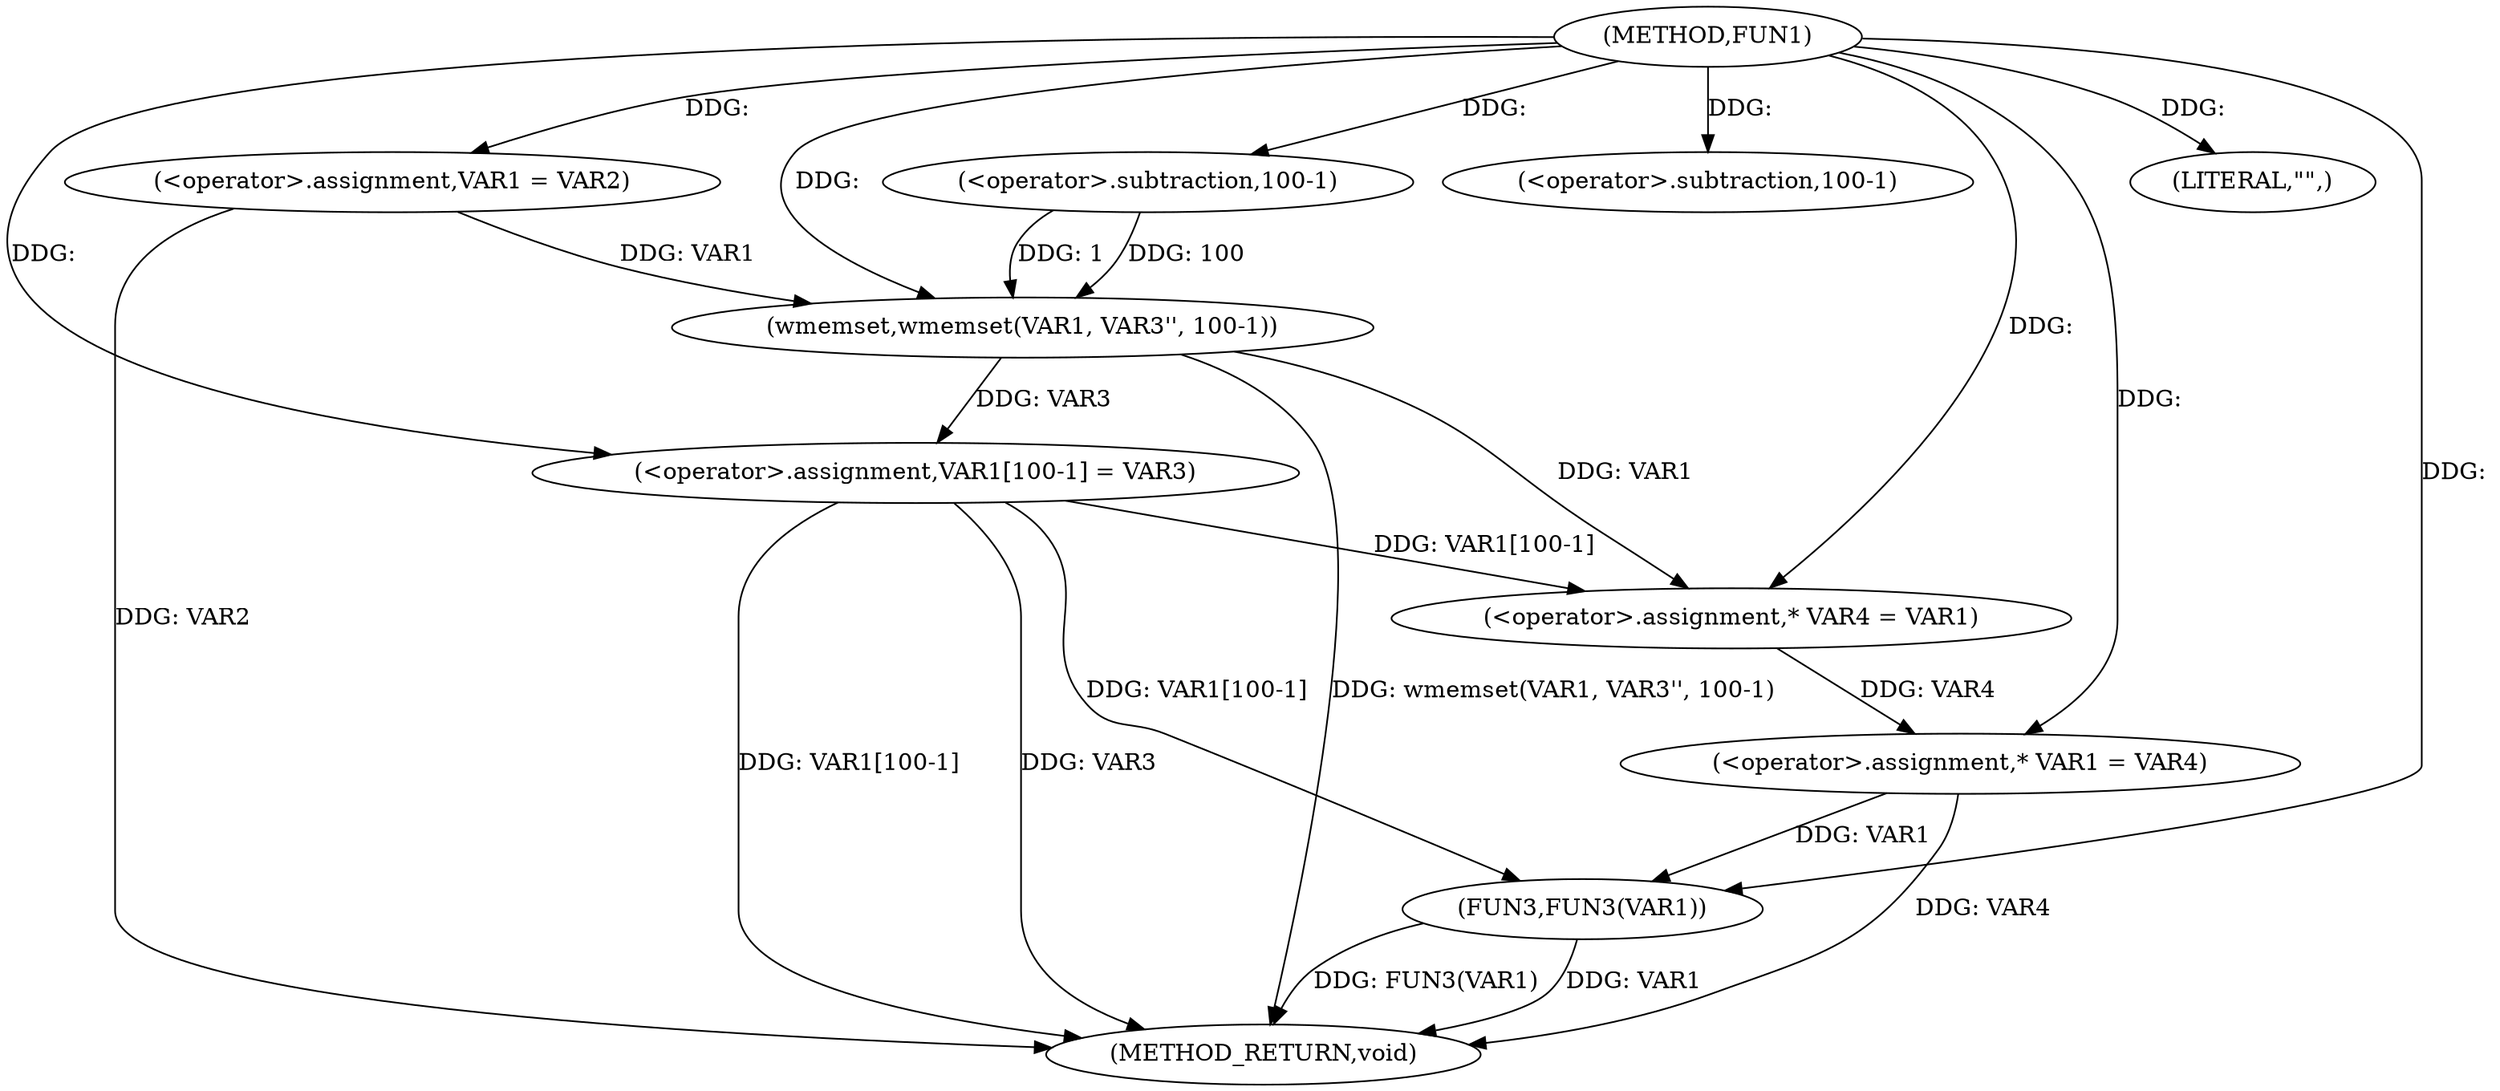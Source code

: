 digraph FUN1 {  
"1000100" [label = "(METHOD,FUN1)" ]
"1000133" [label = "(METHOD_RETURN,void)" ]
"1000104" [label = "(<operator>.assignment,VAR1 = VAR2)" ]
"1000107" [label = "(wmemset,wmemset(VAR1, VAR3'', 100-1))" ]
"1000110" [label = "(<operator>.subtraction,100-1)" ]
"1000113" [label = "(<operator>.assignment,VAR1[100-1] = VAR3)" ]
"1000116" [label = "(<operator>.subtraction,100-1)" ]
"1000122" [label = "(<operator>.assignment,* VAR4 = VAR1)" ]
"1000126" [label = "(<operator>.assignment,* VAR1 = VAR4)" ]
"1000130" [label = "(LITERAL,\"\",)" ]
"1000131" [label = "(FUN3,FUN3(VAR1))" ]
  "1000107" -> "1000133"  [ label = "DDG: wmemset(VAR1, VAR3'', 100-1)"] 
  "1000113" -> "1000133"  [ label = "DDG: VAR1[100-1]"] 
  "1000131" -> "1000133"  [ label = "DDG: VAR1"] 
  "1000126" -> "1000133"  [ label = "DDG: VAR4"] 
  "1000113" -> "1000133"  [ label = "DDG: VAR3"] 
  "1000104" -> "1000133"  [ label = "DDG: VAR2"] 
  "1000131" -> "1000133"  [ label = "DDG: FUN3(VAR1)"] 
  "1000100" -> "1000104"  [ label = "DDG: "] 
  "1000104" -> "1000107"  [ label = "DDG: VAR1"] 
  "1000100" -> "1000107"  [ label = "DDG: "] 
  "1000110" -> "1000107"  [ label = "DDG: 100"] 
  "1000110" -> "1000107"  [ label = "DDG: 1"] 
  "1000100" -> "1000110"  [ label = "DDG: "] 
  "1000107" -> "1000113"  [ label = "DDG: VAR3"] 
  "1000100" -> "1000113"  [ label = "DDG: "] 
  "1000100" -> "1000116"  [ label = "DDG: "] 
  "1000107" -> "1000122"  [ label = "DDG: VAR1"] 
  "1000113" -> "1000122"  [ label = "DDG: VAR1[100-1]"] 
  "1000100" -> "1000122"  [ label = "DDG: "] 
  "1000122" -> "1000126"  [ label = "DDG: VAR4"] 
  "1000100" -> "1000126"  [ label = "DDG: "] 
  "1000100" -> "1000130"  [ label = "DDG: "] 
  "1000113" -> "1000131"  [ label = "DDG: VAR1[100-1]"] 
  "1000126" -> "1000131"  [ label = "DDG: VAR1"] 
  "1000100" -> "1000131"  [ label = "DDG: "] 
}
